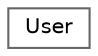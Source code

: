 digraph "Graphical Class Hierarchy"
{
 // LATEX_PDF_SIZE
  bgcolor="transparent";
  edge [fontname=Helvetica,fontsize=10,labelfontname=Helvetica,labelfontsize=10];
  node [fontname=Helvetica,fontsize=10,shape=box,height=0.2,width=0.4];
  rankdir="LR";
  Node0 [id="Node000000",label="User",height=0.2,width=0.4,color="grey40", fillcolor="white", style="filled",URL="$class_user.html",tooltip="Lớp đại diện cho người dùng, bao gồm tên đăng nhập, mật khẩu và vai trò (quản trị viên hoặc người dùn..."];
}
